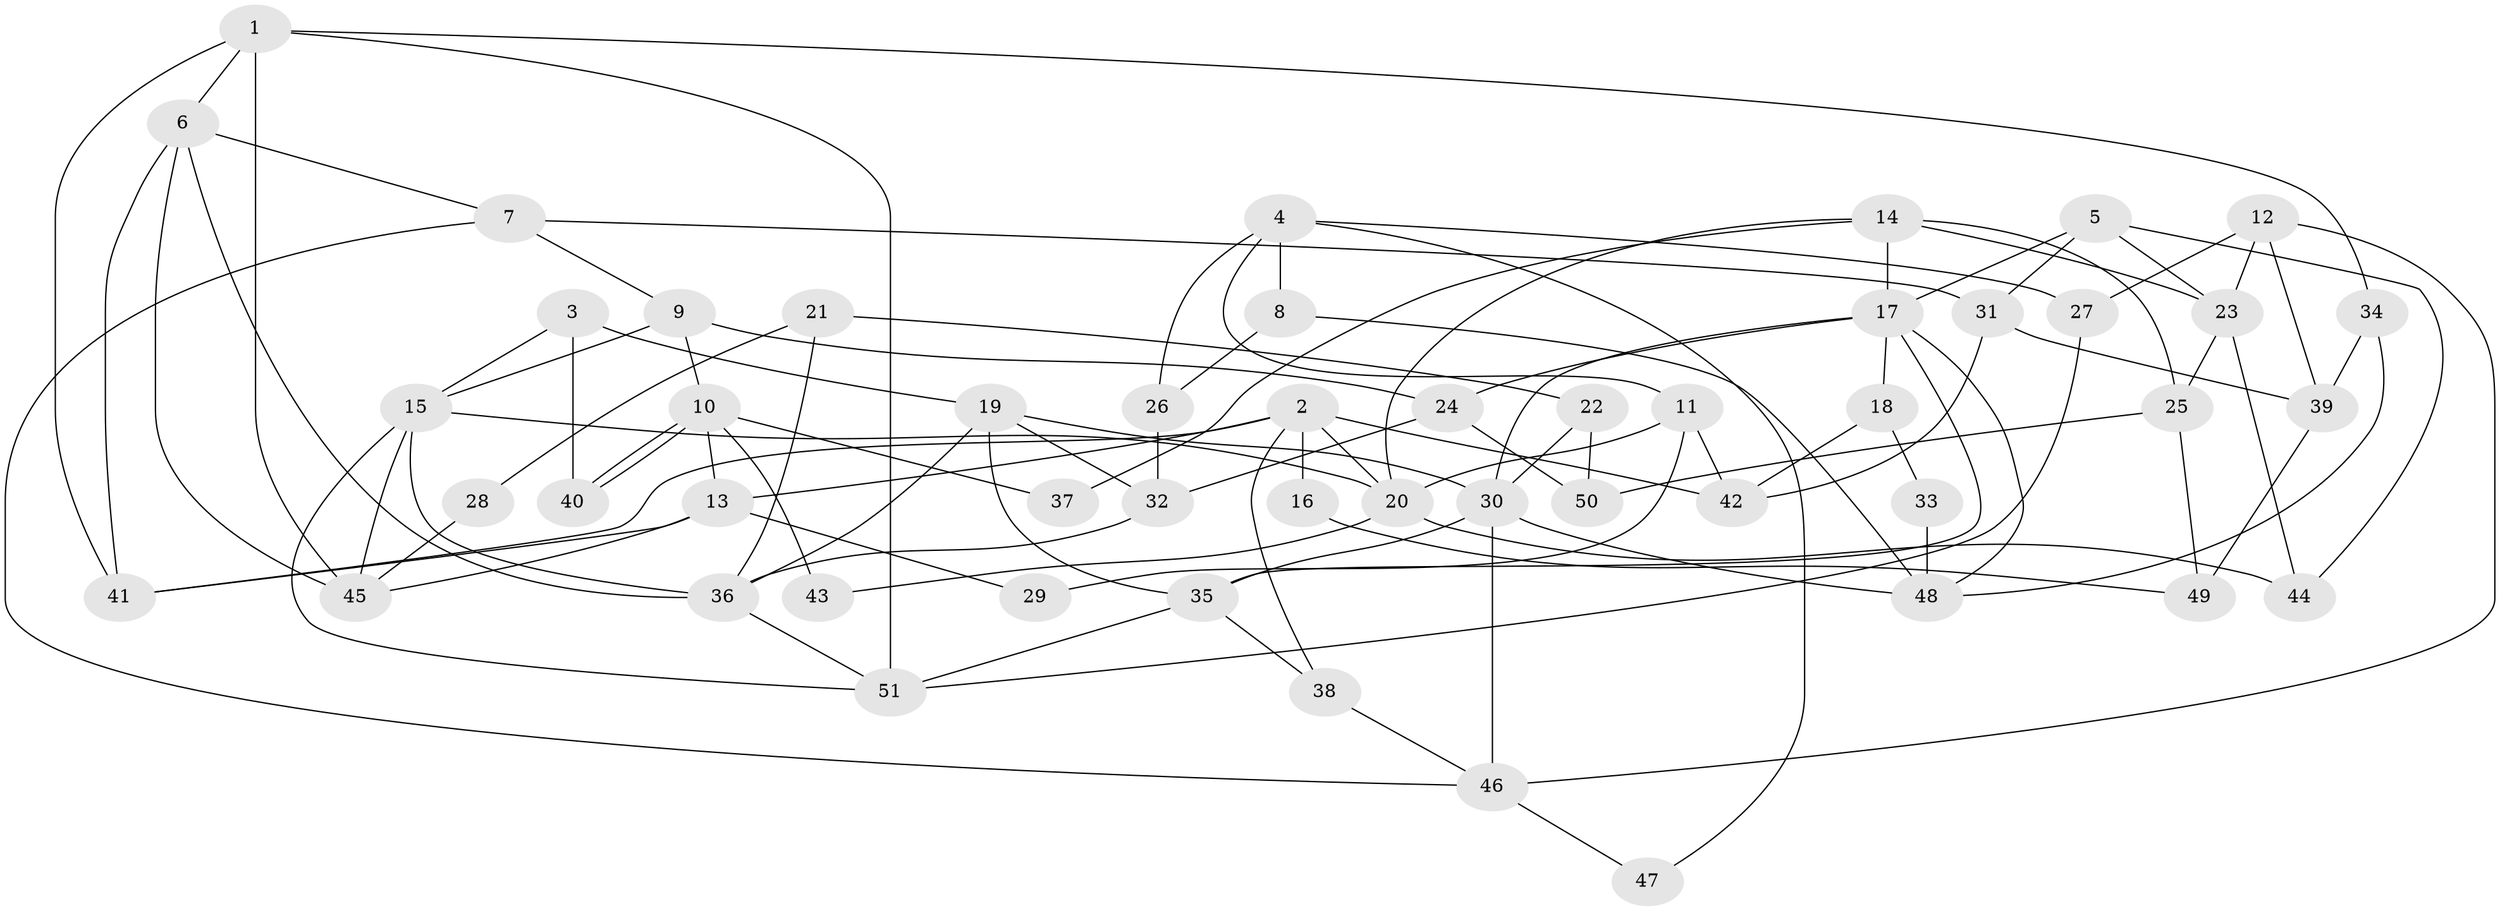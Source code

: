 // Generated by graph-tools (version 1.1) at 2025/48/03/09/25 04:48:57]
// undirected, 51 vertices, 102 edges
graph export_dot {
graph [start="1"]
  node [color=gray90,style=filled];
  1;
  2;
  3;
  4;
  5;
  6;
  7;
  8;
  9;
  10;
  11;
  12;
  13;
  14;
  15;
  16;
  17;
  18;
  19;
  20;
  21;
  22;
  23;
  24;
  25;
  26;
  27;
  28;
  29;
  30;
  31;
  32;
  33;
  34;
  35;
  36;
  37;
  38;
  39;
  40;
  41;
  42;
  43;
  44;
  45;
  46;
  47;
  48;
  49;
  50;
  51;
  1 -- 6;
  1 -- 41;
  1 -- 34;
  1 -- 45;
  1 -- 51;
  2 -- 13;
  2 -- 41;
  2 -- 16;
  2 -- 20;
  2 -- 38;
  2 -- 42;
  3 -- 15;
  3 -- 19;
  3 -- 40;
  4 -- 11;
  4 -- 27;
  4 -- 8;
  4 -- 26;
  4 -- 47;
  5 -- 17;
  5 -- 23;
  5 -- 31;
  5 -- 44;
  6 -- 7;
  6 -- 45;
  6 -- 36;
  6 -- 41;
  7 -- 9;
  7 -- 46;
  7 -- 31;
  8 -- 48;
  8 -- 26;
  9 -- 15;
  9 -- 24;
  9 -- 10;
  10 -- 40;
  10 -- 40;
  10 -- 13;
  10 -- 37;
  10 -- 43;
  11 -- 42;
  11 -- 20;
  11 -- 29;
  12 -- 46;
  12 -- 39;
  12 -- 23;
  12 -- 27;
  13 -- 45;
  13 -- 29;
  13 -- 41;
  14 -- 23;
  14 -- 17;
  14 -- 20;
  14 -- 25;
  14 -- 37;
  15 -- 20;
  15 -- 36;
  15 -- 45;
  15 -- 51;
  16 -- 49;
  17 -- 30;
  17 -- 35;
  17 -- 18;
  17 -- 24;
  17 -- 48;
  18 -- 42;
  18 -- 33;
  19 -- 36;
  19 -- 32;
  19 -- 30;
  19 -- 35;
  20 -- 43;
  20 -- 44;
  21 -- 36;
  21 -- 22;
  21 -- 28;
  22 -- 50;
  22 -- 30;
  23 -- 44;
  23 -- 25;
  24 -- 32;
  24 -- 50;
  25 -- 49;
  25 -- 50;
  26 -- 32;
  27 -- 51;
  28 -- 45;
  30 -- 35;
  30 -- 46;
  30 -- 48;
  31 -- 39;
  31 -- 42;
  32 -- 36;
  33 -- 48;
  34 -- 48;
  34 -- 39;
  35 -- 51;
  35 -- 38;
  36 -- 51;
  38 -- 46;
  39 -- 49;
  46 -- 47;
}
